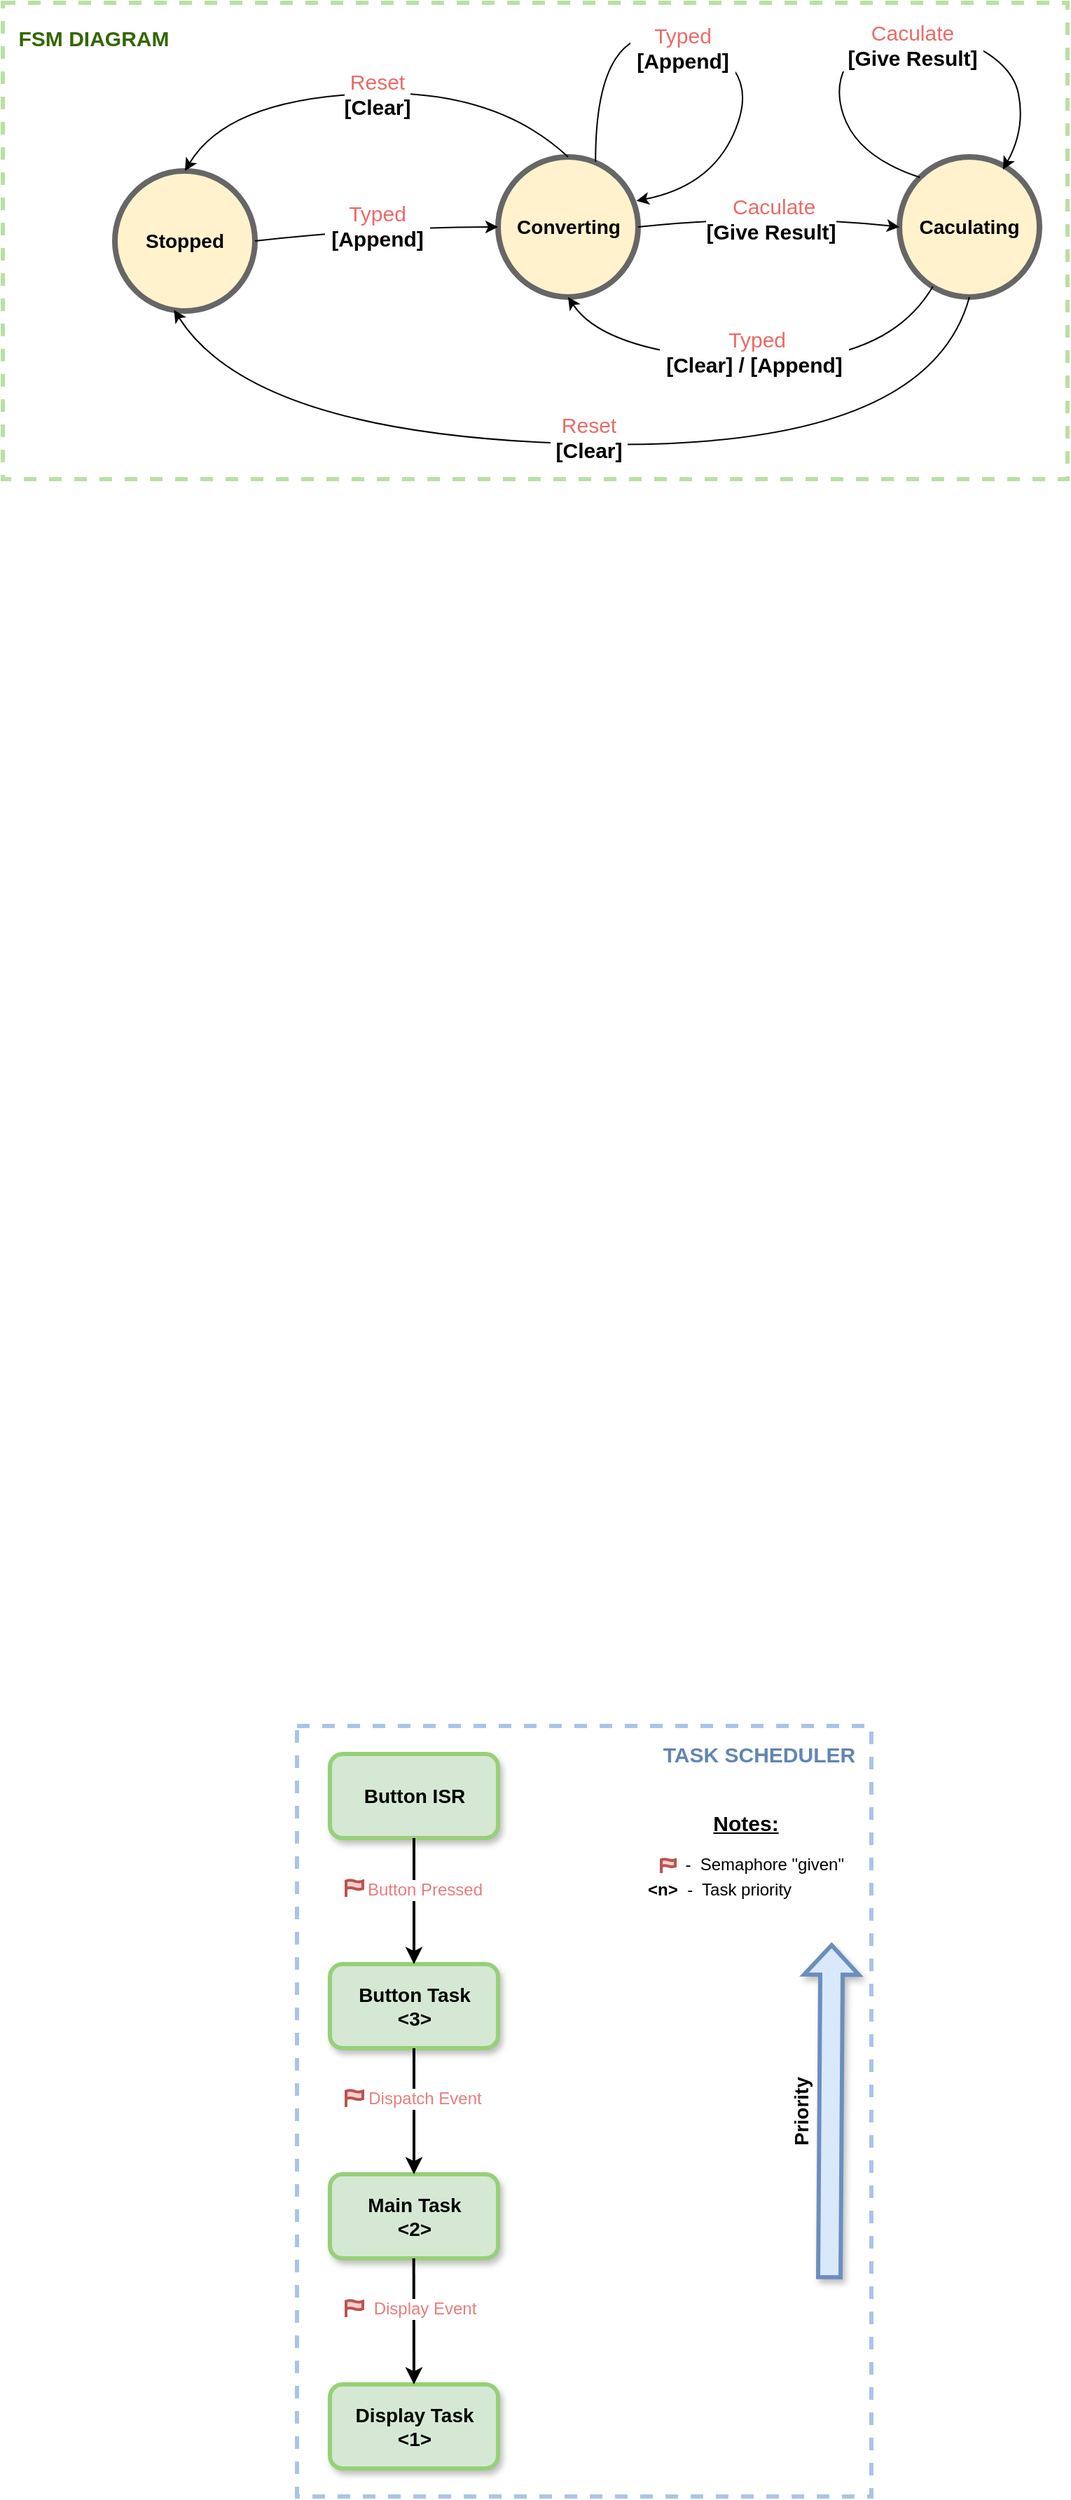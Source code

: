 <mxfile version="23.0.1" type="github">
  <diagram name="Page-1" id="_HT3aI5wHFZwkTvz25JV">
    <mxGraphModel dx="152" dy="-574" grid="1" gridSize="10" guides="1" tooltips="1" connect="1" arrows="1" fold="1" page="1" pageScale="1" pageWidth="827" pageHeight="1169" math="0" shadow="0">
      <root>
        <mxCell id="0" />
        <mxCell id="1" parent="0" />
        <mxCell id="hWIiVIJlApyPL5oifJ6K-1" value="a" style="rounded=0;whiteSpace=wrap;html=1;align=center;verticalAlign=middle;fontFamily=Helvetica;fontSize=12;dashed=1;shadow=0;glass=0;perimeterSpacing=0;strokeWidth=3;strokeColor=#B9E0A5;" vertex="1" parent="1">
          <mxGeometry x="990" y="1240" width="760" height="340" as="geometry" />
        </mxCell>
        <mxCell id="hWIiVIJlApyPL5oifJ6K-2" value="" style="rounded=0;whiteSpace=wrap;html=1;strokeColor=#A9C4EB;align=center;verticalAlign=middle;fontFamily=Helvetica;fontSize=12;fontColor=default;fillColor=default;dashed=1;shadow=0;glass=0;perimeterSpacing=0;strokeWidth=3;" vertex="1" parent="1">
          <mxGeometry x="1200" y="2470" width="410" height="550" as="geometry" />
        </mxCell>
        <mxCell id="hWIiVIJlApyPL5oifJ6K-7" value="&lt;font style=&quot;font-size: 14px;&quot;&gt;&lt;b&gt;Caculating&lt;/b&gt;&lt;/font&gt;" style="ellipse;whiteSpace=wrap;html=1;aspect=fixed;strokeWidth=4;fillColor=#fff2cc;strokeColor=#666666;" vertex="1" parent="1">
          <mxGeometry x="1630" y="1350" width="100" height="100" as="geometry" />
        </mxCell>
        <mxCell id="hWIiVIJlApyPL5oifJ6K-8" value="&lt;font style=&quot;font-size: 14px;&quot;&gt;&lt;b&gt;Converting&lt;/b&gt;&lt;/font&gt;" style="ellipse;whiteSpace=wrap;html=1;aspect=fixed;strokeWidth=4;fillColor=#fff2cc;strokeColor=#666666;" vertex="1" parent="1">
          <mxGeometry x="1343.5" y="1350" width="100" height="100" as="geometry" />
        </mxCell>
        <mxCell id="hWIiVIJlApyPL5oifJ6K-9" value="&lt;font style=&quot;font-size: 14px;&quot;&gt;&lt;b&gt;Stopped&lt;/b&gt;&lt;/font&gt;" style="ellipse;whiteSpace=wrap;html=1;aspect=fixed;strokeWidth=4;fillColor=#fff2cc;strokeColor=#666666;" vertex="1" parent="1">
          <mxGeometry x="1070" y="1360" width="100" height="100" as="geometry" />
        </mxCell>
        <mxCell id="hWIiVIJlApyPL5oifJ6K-10" value="" style="curved=1;endArrow=classic;html=1;rounded=0;exitX=0.5;exitY=0;exitDx=0;exitDy=0;entryX=0.5;entryY=0;entryDx=0;entryDy=0;" edge="1" parent="1" source="hWIiVIJlApyPL5oifJ6K-8" target="hWIiVIJlApyPL5oifJ6K-9">
          <mxGeometry width="50" height="50" relative="1" as="geometry">
            <mxPoint x="1460" y="1390" as="sourcePoint" />
            <mxPoint x="1230" y="1200.0" as="targetPoint" />
            <Array as="points">
              <mxPoint x="1340" y="1300" />
              <mxPoint x="1150" y="1310" />
            </Array>
          </mxGeometry>
        </mxCell>
        <mxCell id="hWIiVIJlApyPL5oifJ6K-11" value="&lt;font style=&quot;font-size: 15px;&quot;&gt;&lt;font color=&quot;#ea6b66&quot;&gt;Reset&lt;/font&gt;&lt;br&gt;&lt;b&gt;[Clear]&lt;/b&gt;&lt;br&gt;&lt;/font&gt;" style="edgeLabel;html=1;align=center;verticalAlign=middle;resizable=0;points=[];" vertex="1" connectable="0" parent="hWIiVIJlApyPL5oifJ6K-10">
          <mxGeometry x="0.053" y="5" relative="1" as="geometry">
            <mxPoint x="13" y="-5" as="offset" />
          </mxGeometry>
        </mxCell>
        <mxCell id="hWIiVIJlApyPL5oifJ6K-12" value="" style="curved=1;endArrow=classic;html=1;rounded=0;exitX=1;exitY=0.5;exitDx=0;exitDy=0;entryX=0;entryY=0.5;entryDx=0;entryDy=0;" edge="1" parent="1" source="hWIiVIJlApyPL5oifJ6K-8" target="hWIiVIJlApyPL5oifJ6K-7">
          <mxGeometry width="50" height="50" relative="1" as="geometry">
            <mxPoint x="1460" y="1390" as="sourcePoint" />
            <mxPoint x="1510" y="1340" as="targetPoint" />
            <Array as="points">
              <mxPoint x="1540" y="1390" />
            </Array>
          </mxGeometry>
        </mxCell>
        <mxCell id="hWIiVIJlApyPL5oifJ6K-13" value="&lt;span style=&quot;font-size: 15px;&quot;&gt;&amp;nbsp;&lt;font color=&quot;#ea6b66&quot;&gt;Caculate&lt;/font&gt;&lt;br&gt;&lt;b&gt;[Give Result]&lt;/b&gt;&lt;br&gt;&lt;/span&gt;" style="edgeLabel;html=1;align=center;verticalAlign=middle;resizable=0;points=[];" vertex="1" connectable="0" parent="hWIiVIJlApyPL5oifJ6K-12">
          <mxGeometry x="0.008" y="2" relative="1" as="geometry">
            <mxPoint y="5" as="offset" />
          </mxGeometry>
        </mxCell>
        <mxCell id="hWIiVIJlApyPL5oifJ6K-14" value="" style="curved=1;endArrow=classic;html=1;rounded=0;exitX=1;exitY=0.5;exitDx=0;exitDy=0;entryX=0;entryY=0.5;entryDx=0;entryDy=0;" edge="1" parent="1" source="hWIiVIJlApyPL5oifJ6K-9" target="hWIiVIJlApyPL5oifJ6K-8">
          <mxGeometry width="50" height="50" relative="1" as="geometry">
            <mxPoint x="1060" y="1394.5" as="sourcePoint" />
            <mxPoint x="1195.0" y="1394.5" as="targetPoint" />
            <Array as="points">
              <mxPoint x="1260" y="1400" />
            </Array>
          </mxGeometry>
        </mxCell>
        <mxCell id="hWIiVIJlApyPL5oifJ6K-15" value="&lt;span style=&quot;font-size: 15px;&quot;&gt;&lt;font color=&quot;#ea6b66&quot;&gt;Typed&lt;/font&gt;&lt;br&gt;&lt;b&gt;&amp;nbsp;[Append]&amp;nbsp;&lt;/b&gt;&lt;br&gt;&lt;/span&gt;" style="edgeLabel;html=1;align=center;verticalAlign=middle;resizable=0;points=[];" vertex="1" connectable="0" parent="hWIiVIJlApyPL5oifJ6K-14">
          <mxGeometry x="0.008" y="2" relative="1" as="geometry">
            <mxPoint as="offset" />
          </mxGeometry>
        </mxCell>
        <mxCell id="hWIiVIJlApyPL5oifJ6K-18" value="" style="curved=1;endArrow=classic;html=1;rounded=0;exitX=0.239;exitY=0.925;exitDx=0;exitDy=0;entryX=0.5;entryY=1;entryDx=0;entryDy=0;exitPerimeter=0;" edge="1" parent="1" source="hWIiVIJlApyPL5oifJ6K-7" target="hWIiVIJlApyPL5oifJ6K-8">
          <mxGeometry width="50" height="50" relative="1" as="geometry">
            <mxPoint x="1560" y="1440" as="sourcePoint" />
            <mxPoint x="1460" y="1600" as="targetPoint" />
            <Array as="points">
              <mxPoint x="1620" y="1500" />
              <mxPoint x="1420" y="1490" />
            </Array>
          </mxGeometry>
        </mxCell>
        <mxCell id="hWIiVIJlApyPL5oifJ6K-19" value="&lt;font style=&quot;font-size: 15px;&quot;&gt;&amp;nbsp;&lt;font color=&quot;#ea6b66&quot;&gt;Typed&lt;/font&gt;&lt;br&gt;&lt;b&gt;&amp;nbsp;[Clear] / [Append]&amp;nbsp;&lt;/b&gt;&lt;br&gt;&lt;/font&gt;" style="edgeLabel;html=1;align=center;verticalAlign=middle;resizable=0;points=[];" vertex="1" connectable="0" parent="hWIiVIJlApyPL5oifJ6K-18">
          <mxGeometry x="0.053" y="5" relative="1" as="geometry">
            <mxPoint x="5" y="-11" as="offset" />
          </mxGeometry>
        </mxCell>
        <mxCell id="hWIiVIJlApyPL5oifJ6K-29" value="" style="curved=1;endArrow=classic;html=1;rounded=0;exitX=0.5;exitY=1;exitDx=0;exitDy=0;entryX=0.422;entryY=0.992;entryDx=0;entryDy=0;entryPerimeter=0;" edge="1" parent="1" source="hWIiVIJlApyPL5oifJ6K-7" target="hWIiVIJlApyPL5oifJ6K-9">
          <mxGeometry width="50" height="50" relative="1" as="geometry">
            <mxPoint x="1055" y="1410" as="sourcePoint" />
            <mxPoint x="1070" y="1435" as="targetPoint" />
            <Array as="points">
              <mxPoint x="1650" y="1560" />
              <mxPoint x="1170" y="1550" />
            </Array>
          </mxGeometry>
        </mxCell>
        <mxCell id="hWIiVIJlApyPL5oifJ6K-30" value="&lt;font style=&quot;font-size: 15px;&quot;&gt;&lt;font color=&quot;#ea6b66&quot;&gt;Reset&lt;/font&gt;&lt;br&gt;&lt;b style=&quot;border-color: var(--border-color);&quot;&gt;&amp;nbsp;[Clear]&amp;nbsp;&lt;/b&gt;&lt;br&gt;&lt;/font&gt;" style="edgeLabel;html=1;align=center;verticalAlign=middle;resizable=0;points=[];" vertex="1" connectable="0" parent="hWIiVIJlApyPL5oifJ6K-29">
          <mxGeometry x="0.053" y="5" relative="1" as="geometry">
            <mxPoint x="13" y="-10" as="offset" />
          </mxGeometry>
        </mxCell>
        <mxCell id="hWIiVIJlApyPL5oifJ6K-50" value="" style="curved=1;endArrow=classic;html=1;rounded=0;exitX=0;exitY=0;exitDx=0;exitDy=0;entryX=0.74;entryY=0.09;entryDx=0;entryDy=0;entryPerimeter=0;" edge="1" parent="1" source="hWIiVIJlApyPL5oifJ6K-7" target="hWIiVIJlApyPL5oifJ6K-7">
          <mxGeometry width="50" height="50" relative="1" as="geometry">
            <mxPoint x="1690" y="1240" as="sourcePoint" />
            <mxPoint x="1868" y="1355" as="targetPoint" />
            <Array as="points">
              <mxPoint x="1600" y="1350" />
              <mxPoint x="1580" y="1290" />
              <mxPoint x="1630" y="1250" />
              <mxPoint x="1710" y="1280" />
              <mxPoint x="1720" y="1330" />
            </Array>
          </mxGeometry>
        </mxCell>
        <mxCell id="hWIiVIJlApyPL5oifJ6K-51" value="&lt;span style=&quot;font-size: 15px;&quot;&gt;&lt;font color=&quot;#ea6b66&quot;&gt;Caculate&lt;br&gt;&lt;/font&gt;&lt;b&gt;&amp;nbsp;[Give Result]&amp;nbsp;&lt;/b&gt;&lt;br&gt;&lt;/span&gt;" style="edgeLabel;html=1;align=center;verticalAlign=middle;resizable=0;points=[];" vertex="1" connectable="0" parent="hWIiVIJlApyPL5oifJ6K-50">
          <mxGeometry x="0.008" y="2" relative="1" as="geometry">
            <mxPoint x="11" y="21" as="offset" />
          </mxGeometry>
        </mxCell>
        <mxCell id="hWIiVIJlApyPL5oifJ6K-52" value="&lt;b&gt;&lt;font style=&quot;font-size: 14px;&quot;&gt;Button ISR&lt;/font&gt;&lt;/b&gt;" style="rounded=1;whiteSpace=wrap;html=1;fillColor=#D5E8D4;shadow=1;strokeWidth=3;strokeColor=#97D077;" vertex="1" parent="1">
          <mxGeometry x="1223.5" y="2490" width="120" height="60" as="geometry" />
        </mxCell>
        <mxCell id="hWIiVIJlApyPL5oifJ6K-53" value="&lt;b style=&quot;font-size: 14px;&quot;&gt;&lt;font style=&quot;font-size: 14px;&quot;&gt;Button Task&lt;br&gt;&amp;lt;3&amp;gt;&lt;br&gt;&lt;/font&gt;&lt;/b&gt;" style="rounded=1;whiteSpace=wrap;html=1;fillColor=#D5E8D4;strokeWidth=3;strokeColor=#97D077;shadow=1;" vertex="1" parent="1">
          <mxGeometry x="1223.5" y="2640" width="120" height="60" as="geometry" />
        </mxCell>
        <mxCell id="hWIiVIJlApyPL5oifJ6K-56" value="&lt;b style=&quot;font-size: 14px;&quot;&gt;&lt;font style=&quot;font-size: 14px;&quot;&gt;Main Task&lt;br&gt;&amp;lt;2&amp;gt;&lt;br&gt;&lt;/font&gt;&lt;/b&gt;" style="rounded=1;whiteSpace=wrap;html=1;fillColor=#D5E8D4;shadow=1;strokeColor=#97D077;strokeWidth=3;" vertex="1" parent="1">
          <mxGeometry x="1223.5" y="2790" width="120" height="60" as="geometry" />
        </mxCell>
        <mxCell id="hWIiVIJlApyPL5oifJ6K-64" value="" style="curved=1;endArrow=classic;html=1;rounded=0;exitX=0.5;exitY=1;exitDx=0;exitDy=0;entryX=0.5;entryY=0;entryDx=0;entryDy=0;strokeWidth=2;" edge="1" parent="1" source="hWIiVIJlApyPL5oifJ6K-52" target="hWIiVIJlApyPL5oifJ6K-53">
          <mxGeometry width="50" height="50" relative="1" as="geometry">
            <mxPoint x="1229.29" y="2550" as="sourcePoint" />
            <mxPoint x="1229.33" y="2637.12" as="targetPoint" />
            <Array as="points" />
          </mxGeometry>
        </mxCell>
        <mxCell id="hWIiVIJlApyPL5oifJ6K-65" value="&lt;font style=&quot;&quot;&gt;&lt;font style=&quot;font-size: 12px;&quot;&gt;Button Pressed&lt;/font&gt;&lt;br&gt;&lt;/font&gt;" style="edgeLabel;html=1;align=center;verticalAlign=middle;resizable=0;points=[];fontColor=#e87d7d;" vertex="1" connectable="0" parent="hWIiVIJlApyPL5oifJ6K-64">
          <mxGeometry x="0.053" y="5" relative="1" as="geometry">
            <mxPoint x="2" y="-11" as="offset" />
          </mxGeometry>
        </mxCell>
        <mxCell id="hWIiVIJlApyPL5oifJ6K-68" value="&lt;b style=&quot;font-size: 14px;&quot;&gt;&lt;font style=&quot;font-size: 14px;&quot;&gt;Display Task&lt;br&gt;&amp;lt;1&amp;gt;&lt;br&gt;&lt;/font&gt;&lt;/b&gt;" style="rounded=1;whiteSpace=wrap;html=1;fillColor=#D5E8D4;strokeColor=#97D077;shadow=1;strokeWidth=3;" vertex="1" parent="1">
          <mxGeometry x="1223.5" y="2940" width="120" height="60" as="geometry" />
        </mxCell>
        <mxCell id="hWIiVIJlApyPL5oifJ6K-77" value="&lt;span style=&quot;font-size: 15px;&quot;&gt;&lt;b&gt;&lt;font color=&quot;#6286b3&quot;&gt;TASK SCHEDULER&lt;/font&gt;&lt;br&gt;&lt;/b&gt;&lt;/span&gt;" style="text;html=1;strokeColor=none;fillColor=none;align=center;verticalAlign=middle;whiteSpace=wrap;rounded=0;fontSize=12;fontFamily=Helvetica;fontColor=default;" vertex="1" parent="1">
          <mxGeometry x="1460" y="2470" width="140" height="40" as="geometry" />
        </mxCell>
        <mxCell id="hWIiVIJlApyPL5oifJ6K-78" value="&lt;span style=&quot;font-size: 15px;&quot;&gt;&lt;b&gt;&lt;font color=&quot;#336600&quot;&gt;FSM DIAGRAM&lt;/font&gt;&lt;br&gt;&lt;/b&gt;&lt;/span&gt;" style="text;html=1;strokeColor=none;fillColor=none;align=center;verticalAlign=middle;whiteSpace=wrap;rounded=0;fontSize=12;fontFamily=Helvetica;fontColor=default;" vertex="1" parent="1">
          <mxGeometry x="1000" y="1250" width="110" height="30" as="geometry" />
        </mxCell>
        <mxCell id="hWIiVIJlApyPL5oifJ6K-79" value="&lt;font style=&quot;&quot;&gt;&lt;font size=&quot;1&quot; style=&quot;&quot;&gt;&lt;b style=&quot;font-size: 14px;&quot;&gt;Priority&lt;/b&gt;&lt;/font&gt;&lt;br&gt;&lt;/font&gt;" style="text;html=1;strokeColor=none;fillColor=none;align=center;verticalAlign=middle;whiteSpace=wrap;rounded=0;fontSize=12;fontFamily=Helvetica;fontColor=default;rotation=-90;" vertex="1" parent="1">
          <mxGeometry x="1530" y="2730" width="60" height="30" as="geometry" />
        </mxCell>
        <mxCell id="hWIiVIJlApyPL5oifJ6K-80" value="" style="shape=flexArrow;endArrow=classic;html=1;rounded=0;fontFamily=Helvetica;fontSize=12;fontColor=default;shadow=1;strokeColor=#6c8ebf;fillColor=#dae8fc;strokeWidth=3;width=14;" edge="1" parent="1">
          <mxGeometry width="50" height="50" relative="1" as="geometry">
            <mxPoint x="1580" y="2865" as="sourcePoint" />
            <mxPoint x="1581.663" y="2625" as="targetPoint" />
          </mxGeometry>
        </mxCell>
        <mxCell id="hWIiVIJlApyPL5oifJ6K-84" value="" style="curved=1;endArrow=classic;html=1;rounded=0;exitX=0.696;exitY=0.034;exitDx=0;exitDy=0;entryX=0.988;entryY=0.314;entryDx=0;entryDy=0;entryPerimeter=0;exitPerimeter=0;" edge="1" parent="1" source="hWIiVIJlApyPL5oifJ6K-8" target="hWIiVIJlApyPL5oifJ6K-8">
          <mxGeometry width="50" height="50" relative="1" as="geometry">
            <mxPoint x="1655" y="1375" as="sourcePoint" />
            <mxPoint x="1714" y="1369" as="targetPoint" />
            <Array as="points">
              <mxPoint x="1413" y="1250" />
              <mxPoint x="1530" y="1280" />
              <mxPoint x="1500" y="1370" />
            </Array>
          </mxGeometry>
        </mxCell>
        <mxCell id="hWIiVIJlApyPL5oifJ6K-85" value="&lt;span style=&quot;font-size: 15px;&quot;&gt;&lt;font color=&quot;#ea6b66&quot;&gt;Typed&lt;br&gt;&lt;/font&gt;&lt;b&gt;&amp;nbsp;[Append]&amp;nbsp;&lt;/b&gt;&lt;br&gt;&lt;/span&gt;" style="edgeLabel;html=1;align=center;verticalAlign=middle;resizable=0;points=[];" vertex="1" connectable="0" parent="hWIiVIJlApyPL5oifJ6K-84">
          <mxGeometry x="0.008" y="2" relative="1" as="geometry">
            <mxPoint x="-23" y="2" as="offset" />
          </mxGeometry>
        </mxCell>
        <mxCell id="hWIiVIJlApyPL5oifJ6K-86" value="" style="html=1;verticalLabelPosition=bottom;align=center;labelBackgroundColor=#ffffff;verticalAlign=top;strokeWidth=2;strokeColor=#b85450;shadow=0;dashed=0;shape=mxgraph.ios7.icons.flag;fillColor=#f8cecc;" vertex="1" parent="1">
          <mxGeometry x="1235" y="2580" width="12" height="12" as="geometry" />
        </mxCell>
        <mxCell id="hWIiVIJlApyPL5oifJ6K-87" value="" style="curved=1;endArrow=classic;html=1;rounded=0;exitX=0.5;exitY=1;exitDx=0;exitDy=0;entryX=0.5;entryY=0;entryDx=0;entryDy=0;strokeWidth=2;" edge="1" parent="1" source="hWIiVIJlApyPL5oifJ6K-53" target="hWIiVIJlApyPL5oifJ6K-56">
          <mxGeometry width="50" height="50" relative="1" as="geometry">
            <mxPoint x="1283.34" y="2700" as="sourcePoint" />
            <mxPoint x="1283.34" y="2790" as="targetPoint" />
            <Array as="points" />
          </mxGeometry>
        </mxCell>
        <mxCell id="hWIiVIJlApyPL5oifJ6K-88" value="&lt;font style=&quot;&quot;&gt;&lt;font style=&quot;font-size: 12px;&quot;&gt;Dispatch Event&lt;/font&gt;&lt;br&gt;&lt;/font&gt;" style="edgeLabel;html=1;align=center;verticalAlign=middle;resizable=0;points=[];fontColor=#e87d7d;" vertex="1" connectable="0" parent="hWIiVIJlApyPL5oifJ6K-87">
          <mxGeometry x="0.053" y="5" relative="1" as="geometry">
            <mxPoint x="2" y="-12" as="offset" />
          </mxGeometry>
        </mxCell>
        <mxCell id="hWIiVIJlApyPL5oifJ6K-90" value="" style="html=1;verticalLabelPosition=bottom;align=center;labelBackgroundColor=#ffffff;verticalAlign=top;strokeWidth=2;strokeColor=#b85450;shadow=0;dashed=0;shape=mxgraph.ios7.icons.flag;fillColor=#f8cecc;" vertex="1" parent="1">
          <mxGeometry x="1235" y="2730" width="12" height="12" as="geometry" />
        </mxCell>
        <mxCell id="hWIiVIJlApyPL5oifJ6K-91" value="" style="curved=1;endArrow=classic;html=1;rounded=0;exitX=0.5;exitY=1;exitDx=0;exitDy=0;entryX=0.5;entryY=0;entryDx=0;entryDy=0;strokeWidth=2;" edge="1" parent="1" target="hWIiVIJlApyPL5oifJ6K-68">
          <mxGeometry width="50" height="50" relative="1" as="geometry">
            <mxPoint x="1283.34" y="2850" as="sourcePoint" />
            <mxPoint x="1283.34" y="2940" as="targetPoint" />
            <Array as="points" />
          </mxGeometry>
        </mxCell>
        <mxCell id="hWIiVIJlApyPL5oifJ6K-92" value="&lt;font style=&quot;&quot;&gt;&lt;font style=&quot;font-size: 12px;&quot;&gt;Display Event&lt;/font&gt;&lt;br&gt;&lt;/font&gt;" style="edgeLabel;html=1;align=center;verticalAlign=middle;resizable=0;points=[];fontColor=#e87d7d;" vertex="1" connectable="0" parent="hWIiVIJlApyPL5oifJ6K-91">
          <mxGeometry x="0.053" y="5" relative="1" as="geometry">
            <mxPoint x="2" y="-12" as="offset" />
          </mxGeometry>
        </mxCell>
        <mxCell id="hWIiVIJlApyPL5oifJ6K-94" value="" style="html=1;verticalLabelPosition=bottom;align=center;labelBackgroundColor=#ffffff;verticalAlign=top;strokeWidth=2;strokeColor=#b85450;shadow=0;dashed=0;shape=mxgraph.ios7.icons.flag;fillColor=#f8cecc;" vertex="1" parent="1">
          <mxGeometry x="1235" y="2880" width="12" height="12" as="geometry" />
        </mxCell>
        <mxCell id="hWIiVIJlApyPL5oifJ6K-95" value="&lt;font style=&quot;font-size: 15px;&quot;&gt;&lt;br&gt;&lt;/font&gt;" style="edgeLabel;html=1;align=center;verticalAlign=middle;resizable=0;points=[];fontColor=#e87d7d;" vertex="1" connectable="0" parent="1">
          <mxGeometry x="1560" y="2530.002" as="geometry" />
        </mxCell>
        <mxCell id="hWIiVIJlApyPL5oifJ6K-96" value="&lt;p style=&quot;line-height: 140%;&quot;&gt;&lt;font style=&quot;font-size: 12px;&quot;&gt;&lt;b style=&quot;font-size: 15px;&quot;&gt;&lt;u&gt;Notes:&lt;/u&gt;&lt;/b&gt;&lt;br&gt;&lt;/font&gt;&lt;/p&gt;&lt;div style=&quot;text-align: left; line-height: 180%;&quot;&gt;&lt;font style=&quot;font-size: 12px;&quot;&gt;&lt;span style=&quot;&quot;&gt;&amp;nbsp; &amp;nbsp; &amp;nbsp; &amp;nbsp; -&amp;nbsp; Semaphore &quot;given&quot;&lt;/span&gt;&lt;/font&gt;&lt;/div&gt;&lt;div style=&quot;text-align: left;&quot;&gt;&lt;font style=&quot;font-size: 12px;&quot;&gt;&lt;span style=&quot;&quot;&gt;&lt;b&gt;&amp;lt;n&amp;gt;&lt;/b&gt;&amp;nbsp; -&amp;nbsp; Task priority&lt;/span&gt;&lt;/font&gt;&lt;/div&gt;&lt;font style=&quot;font-size: 12px;&quot;&gt;&lt;br&gt;&lt;/font&gt;&lt;p&gt;&lt;/p&gt;" style="edgeLabel;html=1;align=center;verticalAlign=middle;resizable=0;points=[];" vertex="1" connectable="0" parent="1">
          <mxGeometry x="1520" y="2570" as="geometry" />
        </mxCell>
        <mxCell id="hWIiVIJlApyPL5oifJ6K-97" value="" style="html=1;verticalLabelPosition=bottom;align=center;labelBackgroundColor=#ffffff;verticalAlign=top;strokeWidth=2;strokeColor=#b85450;shadow=0;dashed=0;shape=mxgraph.ios7.icons.flag;fillColor=#f8cecc;" vertex="1" parent="1">
          <mxGeometry x="1460" y="2565" width="10" height="10" as="geometry" />
        </mxCell>
      </root>
    </mxGraphModel>
  </diagram>
</mxfile>
